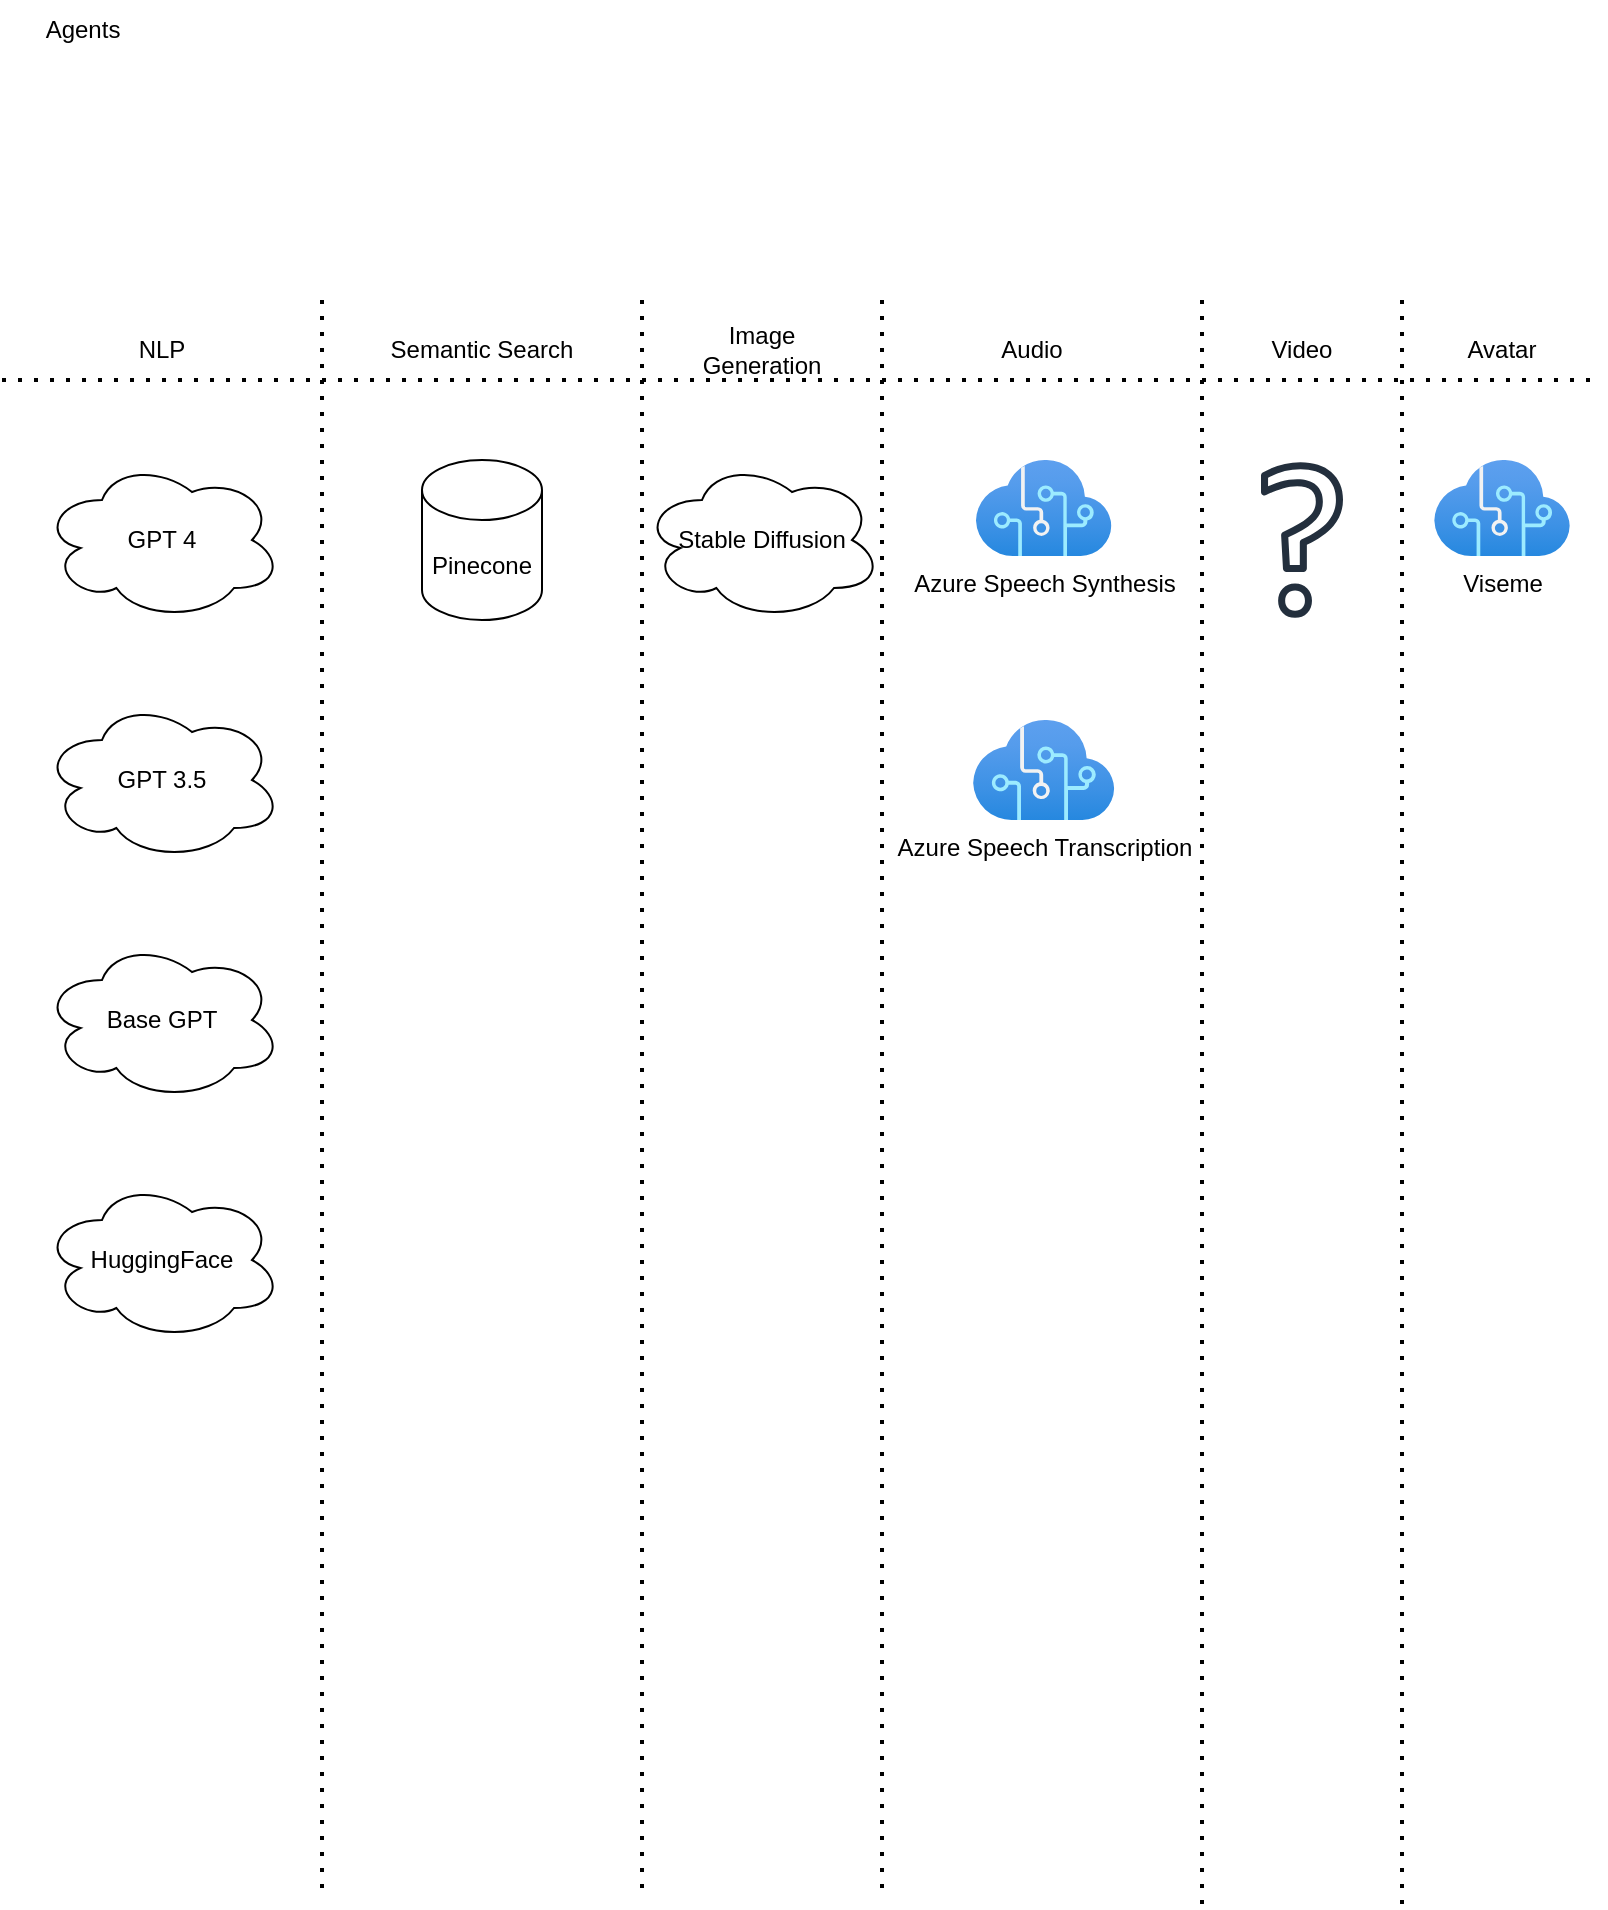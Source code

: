 <mxfile version="21.1.4" type="device">
  <diagram name="Page-1" id="tI96HpVFfKXPBNyNSezJ">
    <mxGraphModel dx="1434" dy="832" grid="1" gridSize="10" guides="1" tooltips="1" connect="1" arrows="1" fold="1" page="1" pageScale="1" pageWidth="850" pageHeight="1100" math="0" shadow="0">
      <root>
        <mxCell id="0" />
        <mxCell id="1" parent="0" />
        <mxCell id="k2dy6iUyz_-AeRZJoa5m-1" value="Agents" style="text;html=1;align=center;verticalAlign=middle;resizable=0;points=[];autosize=1;strokeColor=none;fillColor=none;" vertex="1" parent="1">
          <mxGeometry x="50" y="10" width="60" height="30" as="geometry" />
        </mxCell>
        <mxCell id="k2dy6iUyz_-AeRZJoa5m-2" value="GPT 4" style="ellipse;shape=cloud;whiteSpace=wrap;html=1;" vertex="1" parent="1">
          <mxGeometry x="60" y="240" width="120" height="80" as="geometry" />
        </mxCell>
        <mxCell id="k2dy6iUyz_-AeRZJoa5m-4" value="NLP" style="text;html=1;strokeColor=none;fillColor=none;align=center;verticalAlign=middle;whiteSpace=wrap;rounded=0;" vertex="1" parent="1">
          <mxGeometry x="90" y="170" width="60" height="30" as="geometry" />
        </mxCell>
        <mxCell id="k2dy6iUyz_-AeRZJoa5m-5" value="" style="endArrow=none;dashed=1;html=1;dashPattern=1 3;strokeWidth=2;rounded=0;" edge="1" parent="1">
          <mxGeometry width="50" height="50" relative="1" as="geometry">
            <mxPoint x="200" y="160" as="sourcePoint" />
            <mxPoint x="200" y="960" as="targetPoint" />
          </mxGeometry>
        </mxCell>
        <mxCell id="k2dy6iUyz_-AeRZJoa5m-6" value="GPT 3.5" style="ellipse;shape=cloud;whiteSpace=wrap;html=1;" vertex="1" parent="1">
          <mxGeometry x="60" y="360" width="120" height="80" as="geometry" />
        </mxCell>
        <mxCell id="k2dy6iUyz_-AeRZJoa5m-7" value="Base GPT" style="ellipse;shape=cloud;whiteSpace=wrap;html=1;" vertex="1" parent="1">
          <mxGeometry x="60" y="480" width="120" height="80" as="geometry" />
        </mxCell>
        <mxCell id="k2dy6iUyz_-AeRZJoa5m-8" value="" style="endArrow=none;dashed=1;html=1;dashPattern=1 3;strokeWidth=2;rounded=0;" edge="1" parent="1">
          <mxGeometry width="50" height="50" relative="1" as="geometry">
            <mxPoint x="40" y="200" as="sourcePoint" />
            <mxPoint x="840" y="200" as="targetPoint" />
          </mxGeometry>
        </mxCell>
        <mxCell id="k2dy6iUyz_-AeRZJoa5m-9" value="HuggingFace" style="ellipse;shape=cloud;whiteSpace=wrap;html=1;" vertex="1" parent="1">
          <mxGeometry x="60" y="600" width="120" height="80" as="geometry" />
        </mxCell>
        <mxCell id="k2dy6iUyz_-AeRZJoa5m-10" value="Semantic Search" style="text;html=1;strokeColor=none;fillColor=none;align=center;verticalAlign=middle;whiteSpace=wrap;rounded=0;" vertex="1" parent="1">
          <mxGeometry x="220" y="170" width="120" height="30" as="geometry" />
        </mxCell>
        <mxCell id="k2dy6iUyz_-AeRZJoa5m-11" value="Pinecone" style="shape=cylinder3;whiteSpace=wrap;html=1;boundedLbl=1;backgroundOutline=1;size=15;" vertex="1" parent="1">
          <mxGeometry x="250" y="240" width="60" height="80" as="geometry" />
        </mxCell>
        <mxCell id="k2dy6iUyz_-AeRZJoa5m-12" value="" style="endArrow=none;dashed=1;html=1;dashPattern=1 3;strokeWidth=2;rounded=0;" edge="1" parent="1">
          <mxGeometry width="50" height="50" relative="1" as="geometry">
            <mxPoint x="360" y="160" as="sourcePoint" />
            <mxPoint x="360" y="960" as="targetPoint" />
          </mxGeometry>
        </mxCell>
        <mxCell id="k2dy6iUyz_-AeRZJoa5m-13" value="Image&lt;br&gt;Generation" style="text;html=1;strokeColor=none;fillColor=none;align=center;verticalAlign=middle;whiteSpace=wrap;rounded=0;" vertex="1" parent="1">
          <mxGeometry x="390" y="170" width="60" height="30" as="geometry" />
        </mxCell>
        <mxCell id="k2dy6iUyz_-AeRZJoa5m-14" value="Stable Diffusion" style="ellipse;shape=cloud;whiteSpace=wrap;html=1;" vertex="1" parent="1">
          <mxGeometry x="360" y="240" width="120" height="80" as="geometry" />
        </mxCell>
        <mxCell id="k2dy6iUyz_-AeRZJoa5m-15" value="" style="endArrow=none;dashed=1;html=1;dashPattern=1 3;strokeWidth=2;rounded=0;" edge="1" parent="1">
          <mxGeometry width="50" height="50" relative="1" as="geometry">
            <mxPoint x="480" y="160" as="sourcePoint" />
            <mxPoint x="480" y="960" as="targetPoint" />
          </mxGeometry>
        </mxCell>
        <mxCell id="k2dy6iUyz_-AeRZJoa5m-16" value="Audio" style="text;html=1;strokeColor=none;fillColor=none;align=center;verticalAlign=middle;whiteSpace=wrap;rounded=0;" vertex="1" parent="1">
          <mxGeometry x="525.41" y="170" width="60" height="30" as="geometry" />
        </mxCell>
        <mxCell id="k2dy6iUyz_-AeRZJoa5m-17" value="Azure Speech Synthesis" style="image;aspect=fixed;html=1;points=[];align=center;fontSize=12;image=img/lib/azure2/ai_machine_learning/Cognitive_Services.svg;" vertex="1" parent="1">
          <mxGeometry x="526.82" y="240" width="68" height="48" as="geometry" />
        </mxCell>
        <mxCell id="k2dy6iUyz_-AeRZJoa5m-18" value="Azure Speech Transcription" style="image;aspect=fixed;html=1;points=[];align=center;fontSize=12;image=img/lib/azure2/ai_machine_learning/Cognitive_Services.svg;" vertex="1" parent="1">
          <mxGeometry x="525.41" y="370" width="70.83" height="50" as="geometry" />
        </mxCell>
        <mxCell id="k2dy6iUyz_-AeRZJoa5m-19" value="" style="endArrow=none;dashed=1;html=1;dashPattern=1 3;strokeWidth=2;rounded=0;" edge="1" parent="1">
          <mxGeometry width="50" height="50" relative="1" as="geometry">
            <mxPoint x="640" y="160" as="sourcePoint" />
            <mxPoint x="640" y="962" as="targetPoint" />
          </mxGeometry>
        </mxCell>
        <mxCell id="k2dy6iUyz_-AeRZJoa5m-20" value="Video" style="text;html=1;strokeColor=none;fillColor=none;align=center;verticalAlign=middle;whiteSpace=wrap;rounded=0;" vertex="1" parent="1">
          <mxGeometry x="660" y="170" width="60" height="30" as="geometry" />
        </mxCell>
        <mxCell id="k2dy6iUyz_-AeRZJoa5m-21" value="" style="endArrow=none;dashed=1;html=1;dashPattern=1 3;strokeWidth=2;rounded=0;" edge="1" parent="1">
          <mxGeometry width="50" height="50" relative="1" as="geometry">
            <mxPoint x="740" y="160" as="sourcePoint" />
            <mxPoint x="740" y="962" as="targetPoint" />
          </mxGeometry>
        </mxCell>
        <mxCell id="k2dy6iUyz_-AeRZJoa5m-22" value="Avatar" style="text;html=1;strokeColor=none;fillColor=none;align=center;verticalAlign=middle;whiteSpace=wrap;rounded=0;" vertex="1" parent="1">
          <mxGeometry x="760" y="170" width="60" height="30" as="geometry" />
        </mxCell>
        <mxCell id="k2dy6iUyz_-AeRZJoa5m-23" value="Viseme" style="image;aspect=fixed;html=1;points=[];align=center;fontSize=12;image=img/lib/azure2/ai_machine_learning/Cognitive_Services.svg;" vertex="1" parent="1">
          <mxGeometry x="756" y="240" width="68" height="48" as="geometry" />
        </mxCell>
        <mxCell id="k2dy6iUyz_-AeRZJoa5m-24" value="" style="sketch=0;outlineConnect=0;fontColor=#232F3E;gradientColor=none;fillColor=#232F3D;strokeColor=none;dashed=0;verticalLabelPosition=bottom;verticalAlign=top;align=center;html=1;fontSize=12;fontStyle=0;aspect=fixed;pointerEvents=1;shape=mxgraph.aws4.question;" vertex="1" parent="1">
          <mxGeometry x="669.5" y="241" width="41" height="78" as="geometry" />
        </mxCell>
      </root>
    </mxGraphModel>
  </diagram>
</mxfile>
